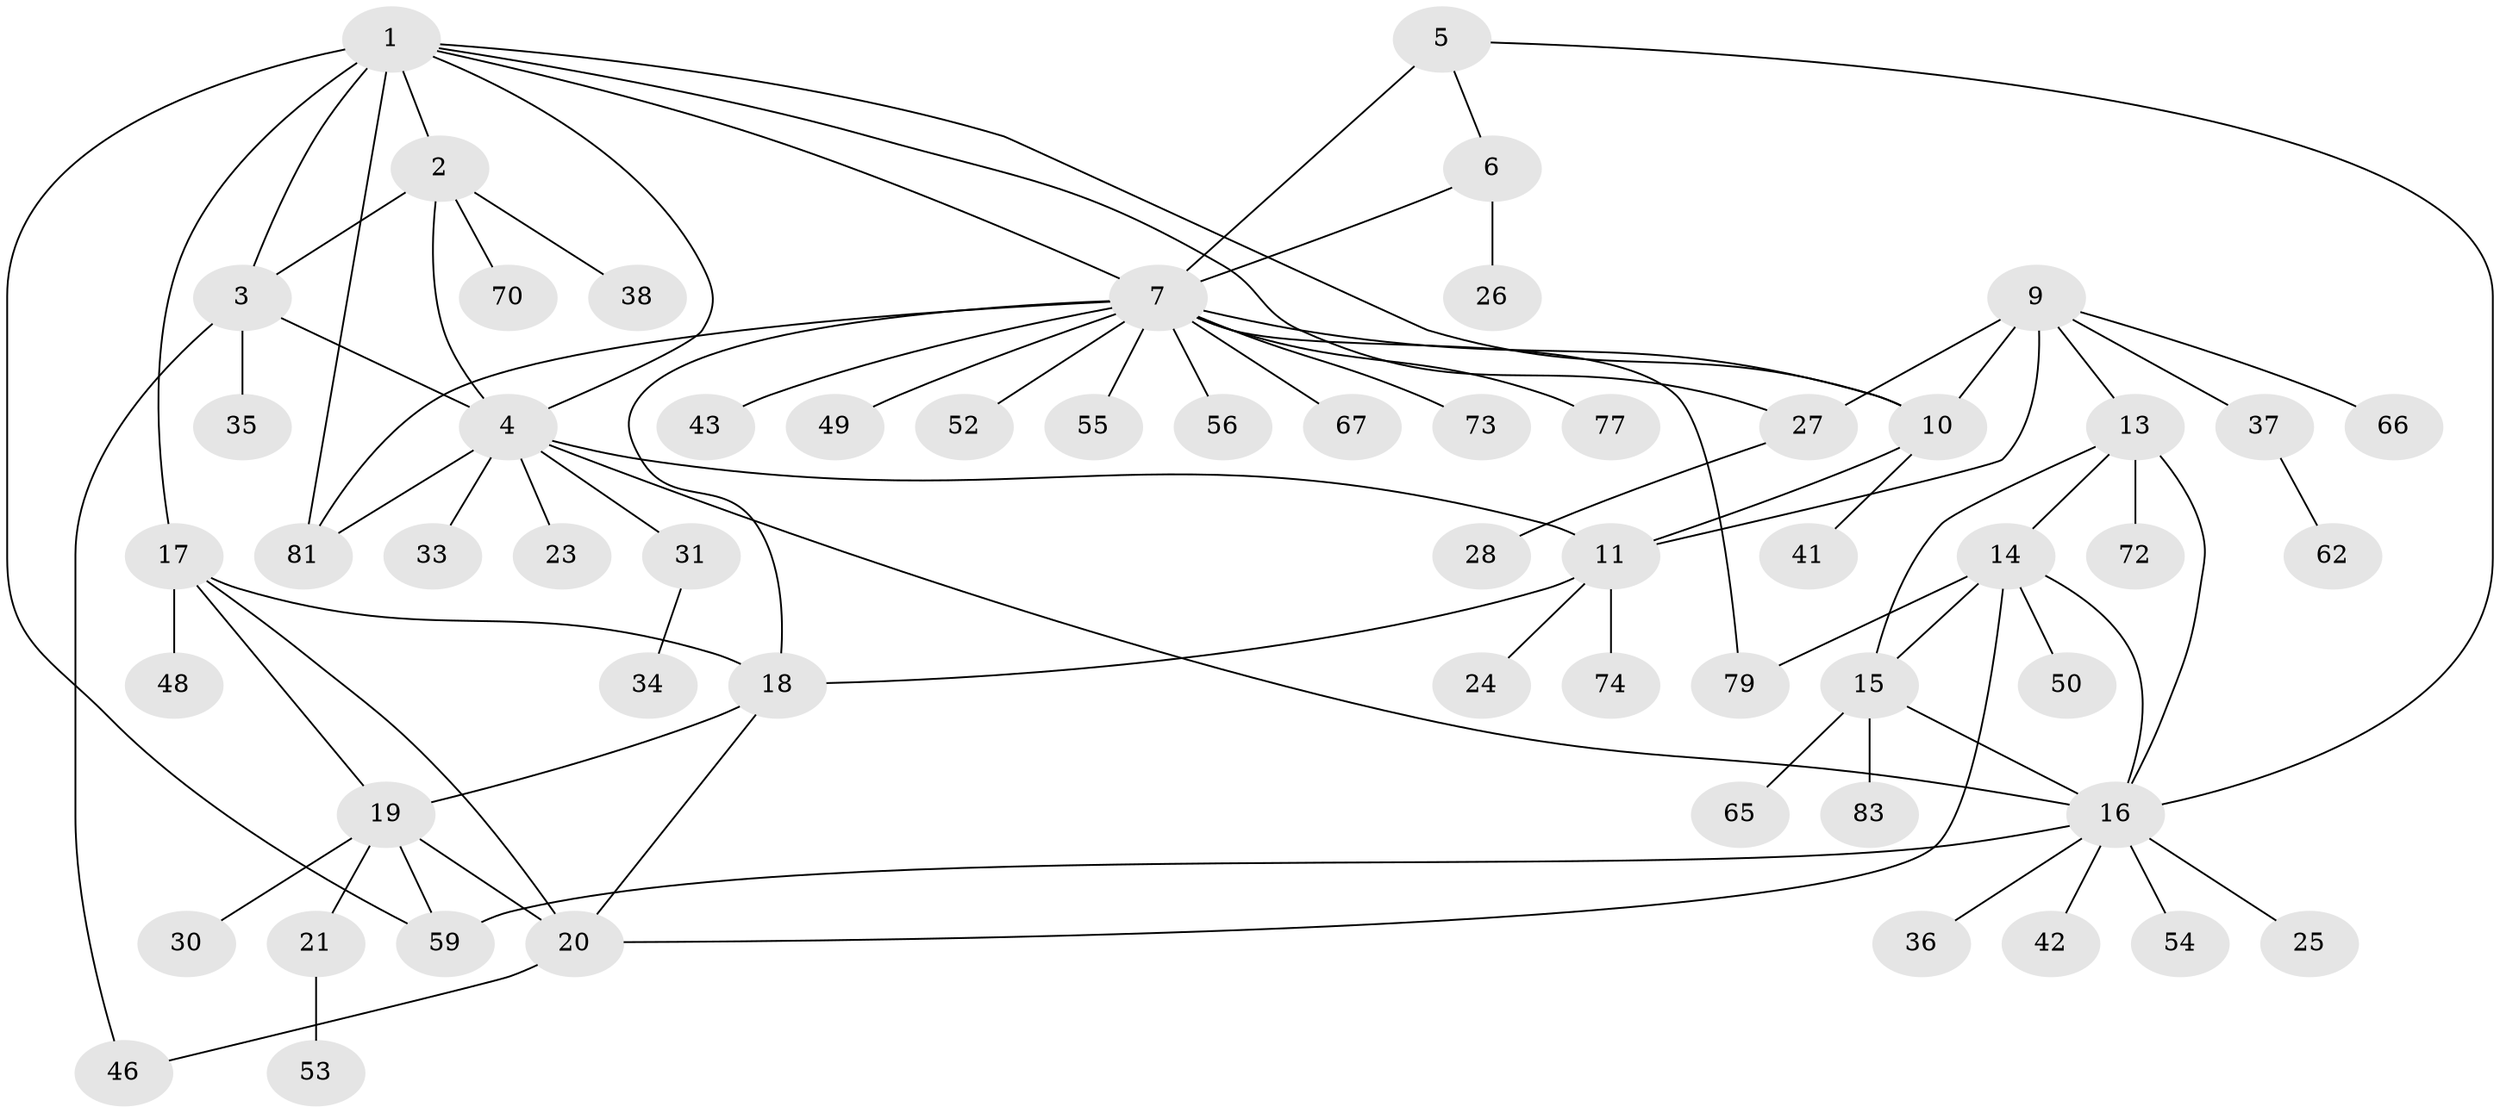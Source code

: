 // original degree distribution, {10: 0.012048192771084338, 5: 0.04819277108433735, 6: 0.07228915662650602, 9: 0.012048192771084338, 7: 0.04819277108433735, 12: 0.012048192771084338, 8: 0.012048192771084338, 3: 0.07228915662650602, 11: 0.012048192771084338, 2: 0.1686746987951807, 1: 0.5301204819277109}
// Generated by graph-tools (version 1.1) at 2025/11/02/27/25 16:11:30]
// undirected, 58 vertices, 82 edges
graph export_dot {
graph [start="1"]
  node [color=gray90,style=filled];
  1 [super="+64"];
  2;
  3 [super="+44"];
  4 [super="+22"];
  5 [super="+71"];
  6 [super="+75"];
  7 [super="+8"];
  9 [super="+12"];
  10 [super="+80"];
  11 [super="+57"];
  13 [super="+29"];
  14 [super="+45"];
  15 [super="+40"];
  16 [super="+47"];
  17 [super="+78"];
  18;
  19 [super="+39"];
  20 [super="+32"];
  21;
  23;
  24;
  25;
  26;
  27 [super="+69"];
  28 [super="+60"];
  30;
  31 [super="+51"];
  33;
  34;
  35 [super="+76"];
  36;
  37 [super="+63"];
  38;
  41;
  42;
  43 [super="+68"];
  46;
  48;
  49;
  50;
  52;
  53;
  54;
  55 [super="+58"];
  56;
  59 [super="+61"];
  62;
  65;
  66;
  67;
  70;
  72;
  73;
  74;
  77;
  79;
  81 [super="+82"];
  83;
  1 -- 2;
  1 -- 3;
  1 -- 4;
  1 -- 17 [weight=2];
  1 -- 59;
  1 -- 81;
  1 -- 7;
  1 -- 27;
  1 -- 10;
  2 -- 3;
  2 -- 4;
  2 -- 38;
  2 -- 70;
  3 -- 4;
  3 -- 35;
  3 -- 46;
  4 -- 11;
  4 -- 16;
  4 -- 23;
  4 -- 31;
  4 -- 33;
  4 -- 81;
  5 -- 6;
  5 -- 7 [weight=2];
  5 -- 16;
  6 -- 7 [weight=2];
  6 -- 26;
  7 -- 18;
  7 -- 67;
  7 -- 73;
  7 -- 77;
  7 -- 10;
  7 -- 43;
  7 -- 79;
  7 -- 49;
  7 -- 81;
  7 -- 52;
  7 -- 55;
  7 -- 56;
  9 -- 10 [weight=2];
  9 -- 11 [weight=2];
  9 -- 13;
  9 -- 27;
  9 -- 37;
  9 -- 66;
  10 -- 11;
  10 -- 41;
  11 -- 18;
  11 -- 24;
  11 -- 74;
  13 -- 14;
  13 -- 15;
  13 -- 16;
  13 -- 72;
  14 -- 15;
  14 -- 16;
  14 -- 20;
  14 -- 79;
  14 -- 50;
  15 -- 16;
  15 -- 65;
  15 -- 83;
  16 -- 25;
  16 -- 36;
  16 -- 42;
  16 -- 54;
  16 -- 59;
  17 -- 18;
  17 -- 19;
  17 -- 20;
  17 -- 48;
  18 -- 19;
  18 -- 20;
  19 -- 20;
  19 -- 21;
  19 -- 30;
  19 -- 59;
  20 -- 46;
  21 -- 53;
  27 -- 28;
  31 -- 34;
  37 -- 62;
}
